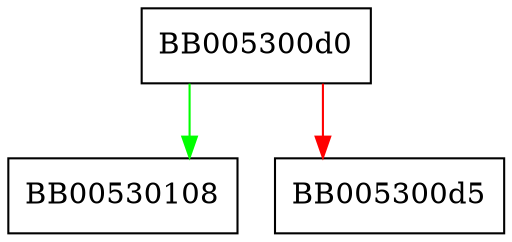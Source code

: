 digraph BIO_meth_free {
  node [shape="box"];
  graph [splines=ortho];
  BB005300d0 -> BB00530108 [color="green"];
  BB005300d0 -> BB005300d5 [color="red"];
}